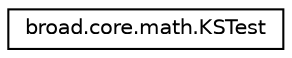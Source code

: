 digraph "Graphical Class Hierarchy"
{
  edge [fontname="Helvetica",fontsize="10",labelfontname="Helvetica",labelfontsize="10"];
  node [fontname="Helvetica",fontsize="10",shape=record];
  rankdir="LR";
  Node1 [label="broad.core.math.KSTest",height=0.2,width=0.4,color="black", fillcolor="white", style="filled",URL="$classbroad_1_1core_1_1math_1_1_k_s_test.html"];
}
